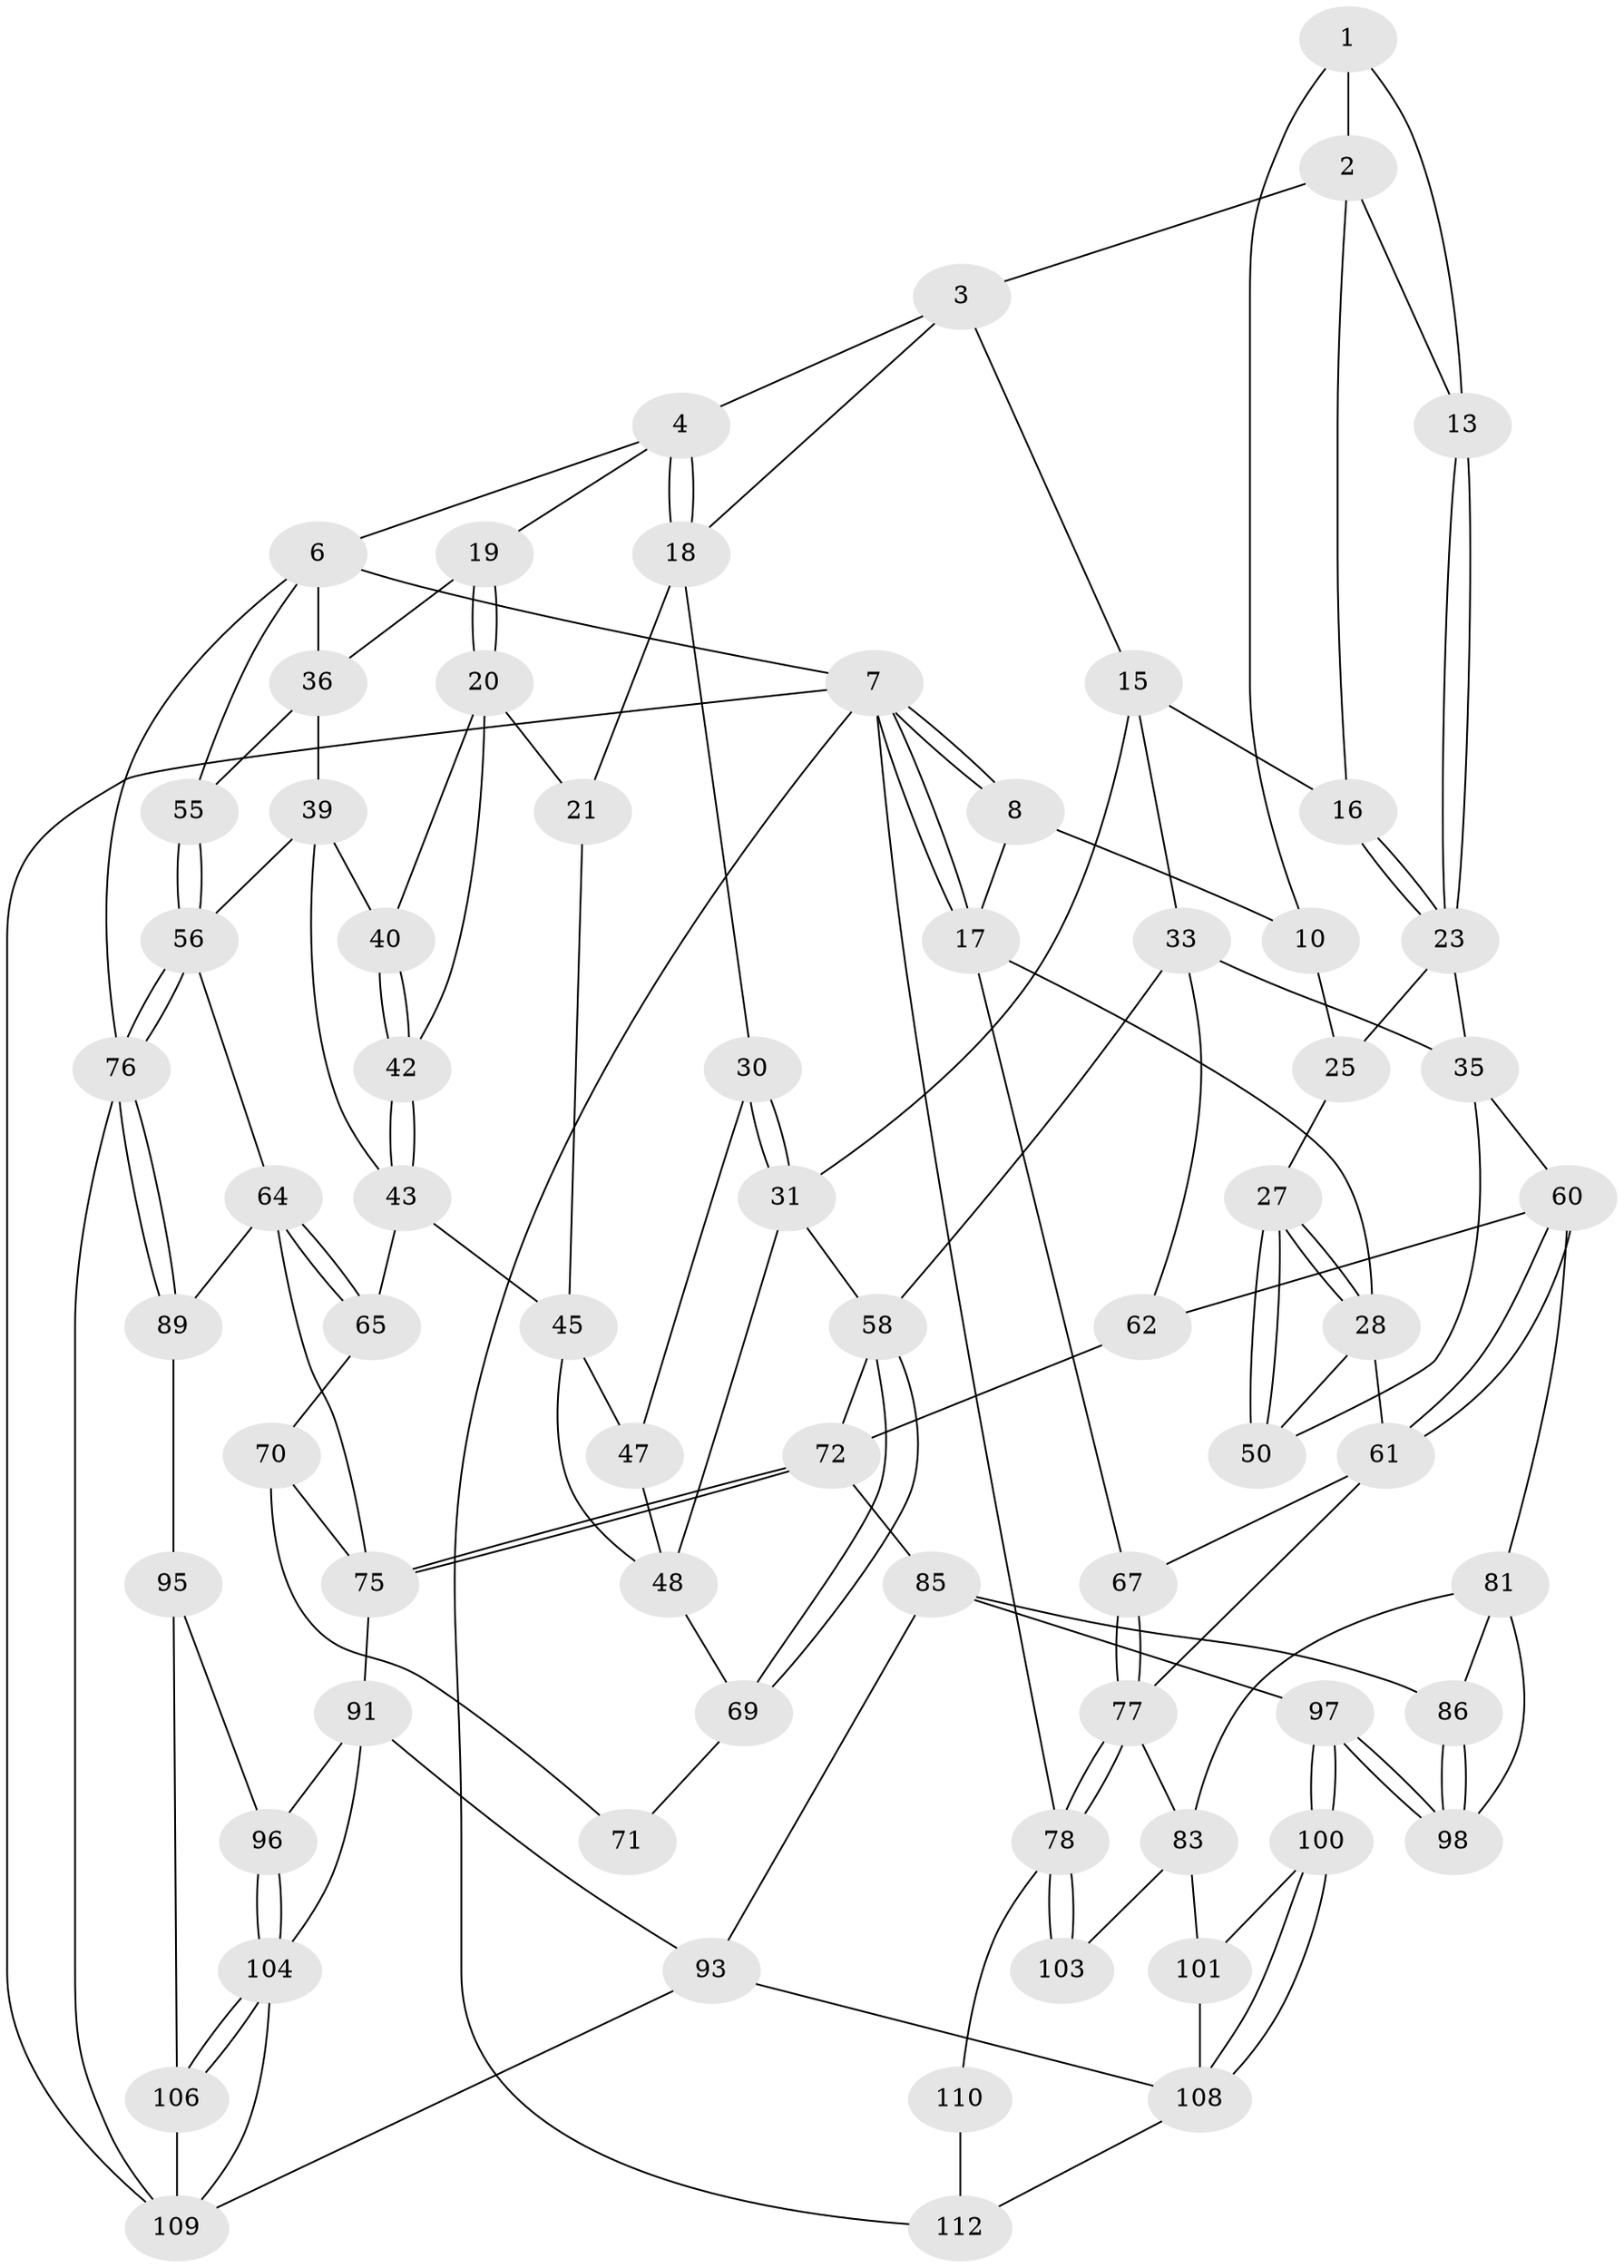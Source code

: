 // Generated by graph-tools (version 1.1) at 2025/24/03/03/25 07:24:40]
// undirected, 70 vertices, 151 edges
graph export_dot {
graph [start="1"]
  node [color=gray90,style=filled];
  1 [pos="+0.11698663555179323+0",super="+9"];
  2 [pos="+0.3043111991661332+0",super="+12"];
  3 [pos="+0.48724137037021537+0",super="+14"];
  4 [pos="+0.6330236081119999+0",super="+5"];
  6 [pos="+1+0",super="+37"];
  7 [pos="+0+0",super="+80"];
  8 [pos="+0.06935147089308509+0",super="+11"];
  10 [pos="+0.1097895135673926+0.11800675279415002"];
  13 [pos="+0.19510136070599335+0.093510083992321"];
  15 [pos="+0.3979839234695691+0.18995231457651615",super="+32"];
  16 [pos="+0.3902672963286185+0.19119770101526348"];
  17 [pos="+0+0.15282290026102047",super="+29"];
  18 [pos="+0.499445064966256+0.18591335823841657",super="+22"];
  19 [pos="+0.7588017236687186+0.1504932425640242"];
  20 [pos="+0.7537098602577087+0.15958892733952684",super="+41"];
  21 [pos="+0.7407848997491217+0.16968968569998855"];
  23 [pos="+0.33665678282733313+0.23286712599779105",super="+24"];
  25 [pos="+0.2669713156168023+0.2599716406619223",super="+26"];
  27 [pos="+0+0.23920319636525217"];
  28 [pos="+0+0.2470319073827632",super="+54"];
  30 [pos="+0.5798501346914031+0.22723969377735975"];
  31 [pos="+0.530872593506999+0.37110810222863083",super="+49"];
  33 [pos="+0.4383642270076241+0.4213912578381154",super="+34"];
  35 [pos="+0.33865821998379997+0.35176010742370956",super="+51"];
  36 [pos="+0.8176624236865397+0.14715122541158623",super="+38"];
  39 [pos="+0.9605389709224734+0.312620112190665",super="+53"];
  40 [pos="+0.9382052757153448+0.3122154707852874"];
  42 [pos="+0.8463293810788645+0.3749572007390369"];
  43 [pos="+0.8455653249164606+0.38806269590549625",super="+44"];
  45 [pos="+0.7180736390571112+0.4104291810218257",super="+46"];
  47 [pos="+0.627225630704133+0.3344772713195166"];
  48 [pos="+0.6109227730249599+0.41539029556920376",super="+68"];
  50 [pos="+0.21604063898691522+0.3012318677095706",super="+52"];
  55 [pos="+1+0.23496303129857368"];
  56 [pos="+1+0.5212371574605115",super="+57"];
  58 [pos="+0.5451002738091687+0.5110205918817271",super="+59"];
  60 [pos="+0.16026962670107914+0.4996067465573001",super="+63"];
  61 [pos="+0.15349897021227804+0.49636249481411476",super="+66"];
  62 [pos="+0.2960176251885518+0.5173795382012428"];
  64 [pos="+0.8820576814826339+0.5560671274749507",super="+87"];
  65 [pos="+0.8045993566712929+0.5384864329733526"];
  67 [pos="+0+0.46814806705524326"];
  69 [pos="+0.6172987152491429+0.4809756992506155"];
  70 [pos="+0.8027592500597049+0.5402494415420178",super="+74"];
  71 [pos="+0.6240537365225262+0.49163353080097305"];
  72 [pos="+0.4516806545689242+0.6253222752612264",super="+73"];
  75 [pos="+0.686559120796533+0.6772722176097768",super="+88"];
  76 [pos="+1+0.8125310901315136"];
  77 [pos="+0+0.7564239109538102",super="+84"];
  78 [pos="+0+1",super="+79"];
  81 [pos="+0.19778225159718835+0.7226704911847533",super="+82"];
  83 [pos="+0.1425194617267338+0.7686803828163797",super="+102"];
  85 [pos="+0.40794752475006524+0.6972519882654707",super="+94"];
  86 [pos="+0.33523262620602284+0.717369977074017"];
  89 [pos="+1+0.8125540961974037",super="+90"];
  91 [pos="+0.6964427355128213+0.7575810827220052",super="+92"];
  93 [pos="+0.5027156277012201+0.8668372265391462",super="+107"];
  95 [pos="+0.8672382498883809+0.7898066965868821",super="+99"];
  96 [pos="+0.7522108346543225+0.8148030868215937"];
  97 [pos="+0.31420728035486917+0.9201157236170131"];
  98 [pos="+0.31787758829378354+0.8726224504542394"];
  100 [pos="+0.3068927251549715+0.9310273126457014"];
  101 [pos="+0.1633113751344233+0.8697633203356727"];
  103 [pos="+0.1513046055052416+0.857183724700019"];
  104 [pos="+0.7686810354751746+0.9058932139772738",super="+105"];
  106 [pos="+0.8340081258273084+0.9901431030199754"];
  108 [pos="+0.41365458462143556+1",super="+111"];
  109 [pos="+0.5521188435595392+1",super="+113"];
  110 [pos="+0.10277732553913628+0.9111186854112558"];
  112 [pos="+0.009620044977552936+1"];
  1 -- 2;
  1 -- 10;
  1 -- 13;
  2 -- 3;
  2 -- 16;
  2 -- 13;
  3 -- 4;
  3 -- 18;
  3 -- 15;
  4 -- 18;
  4 -- 18;
  4 -- 19;
  4 -- 6;
  6 -- 7;
  6 -- 76;
  6 -- 36;
  6 -- 55;
  7 -- 8;
  7 -- 8;
  7 -- 17;
  7 -- 17;
  7 -- 112;
  7 -- 109;
  7 -- 78;
  8 -- 17;
  8 -- 10;
  10 -- 25;
  13 -- 23;
  13 -- 23;
  15 -- 16;
  15 -- 33;
  15 -- 31;
  16 -- 23;
  16 -- 23;
  17 -- 67;
  17 -- 28;
  18 -- 21;
  18 -- 30;
  19 -- 20;
  19 -- 20;
  19 -- 36;
  20 -- 21;
  20 -- 40;
  20 -- 42;
  21 -- 45;
  23 -- 25;
  23 -- 35;
  25 -- 27;
  27 -- 28;
  27 -- 28;
  27 -- 50;
  27 -- 50;
  28 -- 50;
  28 -- 61;
  30 -- 31;
  30 -- 31;
  30 -- 47;
  31 -- 48;
  31 -- 58;
  33 -- 58;
  33 -- 35;
  33 -- 62;
  35 -- 50;
  35 -- 60;
  36 -- 39;
  36 -- 55;
  39 -- 40;
  39 -- 56;
  39 -- 43;
  40 -- 42;
  40 -- 42;
  42 -- 43;
  42 -- 43;
  43 -- 65;
  43 -- 45;
  45 -- 47;
  45 -- 48;
  47 -- 48;
  48 -- 69;
  55 -- 56;
  55 -- 56;
  56 -- 76;
  56 -- 76;
  56 -- 64;
  58 -- 69;
  58 -- 69;
  58 -- 72;
  60 -- 61;
  60 -- 61;
  60 -- 81;
  60 -- 62;
  61 -- 67;
  61 -- 77;
  62 -- 72;
  64 -- 65;
  64 -- 65;
  64 -- 89;
  64 -- 75;
  65 -- 70;
  67 -- 77;
  67 -- 77;
  69 -- 71;
  70 -- 71 [weight=2];
  70 -- 75;
  72 -- 75;
  72 -- 75;
  72 -- 85;
  75 -- 91;
  76 -- 89;
  76 -- 89;
  76 -- 109;
  77 -- 78;
  77 -- 78;
  77 -- 83;
  78 -- 103;
  78 -- 103;
  78 -- 110;
  81 -- 86;
  81 -- 98;
  81 -- 83;
  83 -- 101;
  83 -- 103;
  85 -- 86;
  85 -- 97;
  85 -- 93;
  86 -- 98;
  86 -- 98;
  89 -- 95 [weight=2];
  91 -- 96;
  91 -- 93;
  91 -- 104;
  93 -- 109;
  93 -- 108;
  95 -- 96;
  95 -- 106;
  96 -- 104;
  96 -- 104;
  97 -- 98;
  97 -- 98;
  97 -- 100;
  97 -- 100;
  100 -- 101;
  100 -- 108;
  100 -- 108;
  101 -- 108;
  104 -- 106;
  104 -- 106;
  104 -- 109;
  106 -- 109;
  108 -- 112;
  110 -- 112;
}
